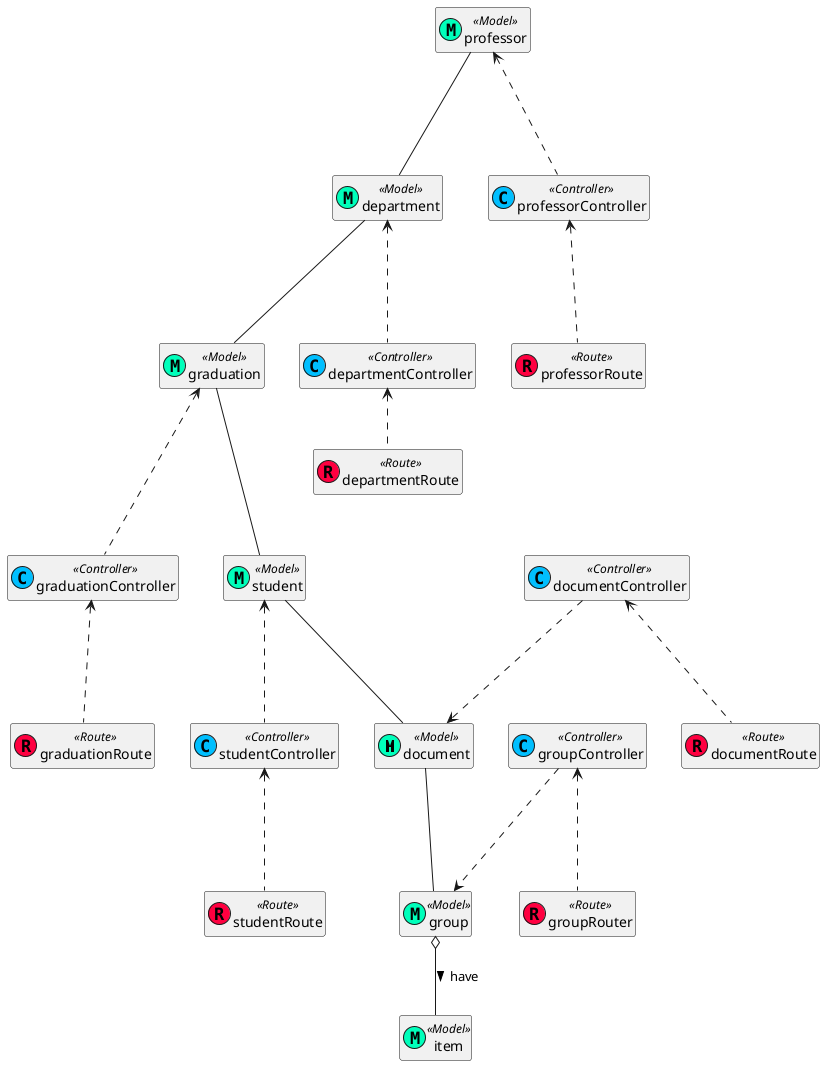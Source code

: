 @startuml

hide members
class document  <<(M, #00ffbb)Model>> {

}
class student <<(M, #00ffbb)Model>> { 

}
class professor <<(M, #00ffbb)Model>> {

}
class group <<(M, #00ffbb)Model>> {

}
class item <<(M, #00ffbb)Model>> {

}
class documentController <<(C, #00bfff)Controller>> {

}
class studentController <<(C, #00bfff)Controller>> {

}
class professorController <<(C, #00bfff)Controller>> {

}
class professorRoute <<(R, #ff0040)Route>> {

}
class studentRoute <<(R, #ff0040)Route>> {

}
class documentRoute  <<(R, #ff0040)Route>> {

}
class groupController <<(C, #00bfff) Controller>> {

}
class groupRouter <<(R, #ff0040)Route>> {

}
class department <<(M, #00ffbb)Model>> {

}
class departmentController <<(C, #00bfff) Controller>> {

}
class departmentRoute <<(R, #ff0040)Route>> {

}
class graduation <<(M, #00ffbb)Model>> {

}
class graduationController <<(C, #00bfff) Controller>> {

}
class graduationRoute <<(R, #ff0040)Route>> {

}

document ---  group
student --- document
professor --- department
graduation --- student
department --- graduation
group o-- item: have >

documentController ...> document
student <... studentController
professor <... professorController
graduation <... graduationController
department <... departmentController

documentController <... documentRoute
studentController <... studentRoute
professorController <... professorRoute
groupController ...> group
groupController <... groupRouter
departmentController <.. departmentRoute
graduationController <... graduationRoute

@enduml
